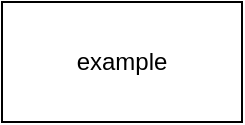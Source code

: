 <mxfile version="17.4.6" type="github"><diagram id="Ph7ddeoXXdhSUJfiA6c5" name="Page-1"><mxGraphModel dx="1186" dy="739" grid="1" gridSize="10" guides="1" tooltips="1" connect="1" arrows="1" fold="1" page="1" pageScale="1" pageWidth="850" pageHeight="1100" math="0" shadow="0"><root><mxCell id="0"/><mxCell id="1" parent="0"/><mxCell id="4ynZONgoAADmhQ5Ue9ij-1" value="example" style="rounded=0;whiteSpace=wrap;html=1;" parent="1" vertex="1"><mxGeometry x="160" y="120" width="120" height="60" as="geometry"/></mxCell></root></mxGraphModel></diagram></mxfile>